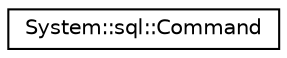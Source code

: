 digraph G
{
  edge [fontname="Helvetica",fontsize="10",labelfontname="Helvetica",labelfontsize="10"];
  node [fontname="Helvetica",fontsize="10",shape=record];
  rankdir="LR";
  Node1 [label="System::sql::Command",height=0.2,width=0.4,color="black", fillcolor="white", style="filled",URL="$class_system_1_1sql_1_1_command.html"];
}
